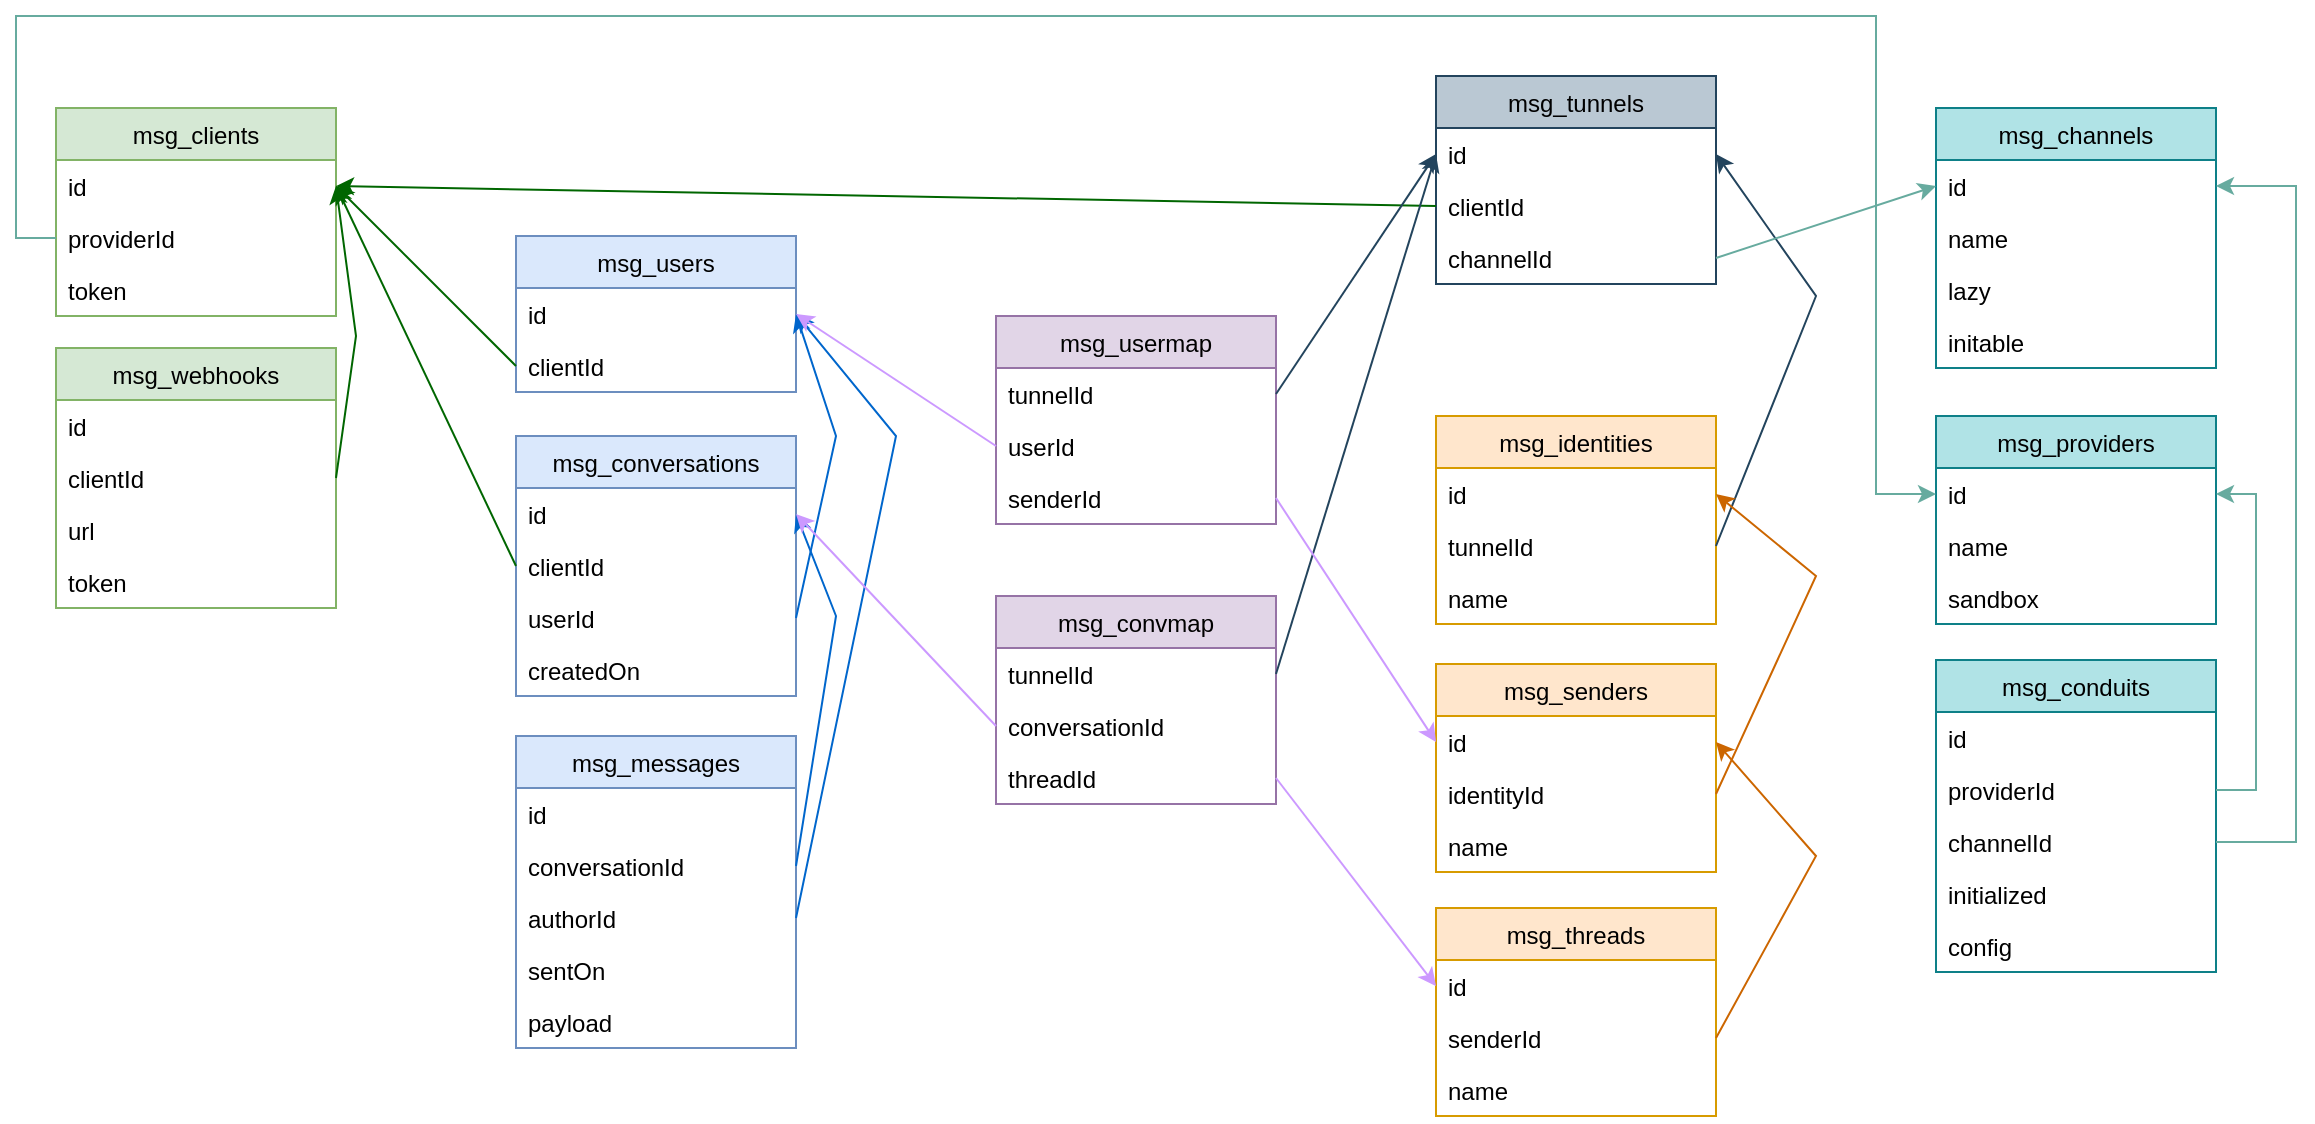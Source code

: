 <mxfile version="14.9.1" type="google"><diagram id="wo34d555_4N4A9N51XrX" name="Page-1"><mxGraphModel dx="1422" dy="776" grid="1" gridSize="10" guides="1" tooltips="1" connect="1" arrows="1" fold="1" page="1" pageScale="1" pageWidth="850" pageHeight="1100" math="0" shadow="0"><root><mxCell id="0"/><mxCell id="1" parent="0"/><mxCell id="lAe7irAJ9iG4sZH-OhzC-1" value="msg_clients" style="swimlane;fontStyle=0;childLayout=stackLayout;horizontal=1;startSize=26;horizontalStack=0;resizeParent=1;resizeParentMax=0;resizeLast=0;collapsible=1;marginBottom=0;fillColor=#d5e8d4;strokeColor=#82b366;" parent="1" vertex="1"><mxGeometry x="160" y="196" width="140" height="104" as="geometry"/></mxCell><mxCell id="lAe7irAJ9iG4sZH-OhzC-2" value="id" style="text;strokeColor=none;fillColor=none;align=left;verticalAlign=top;spacingLeft=4;spacingRight=4;overflow=hidden;rotatable=0;points=[[0,0.5],[1,0.5]];portConstraint=eastwest;" parent="lAe7irAJ9iG4sZH-OhzC-1" vertex="1"><mxGeometry y="26" width="140" height="26" as="geometry"/></mxCell><mxCell id="lAe7irAJ9iG4sZH-OhzC-3" value="providerId" style="text;strokeColor=none;fillColor=none;align=left;verticalAlign=top;spacingLeft=4;spacingRight=4;overflow=hidden;rotatable=0;points=[[0,0.5],[1,0.5]];portConstraint=eastwest;" parent="lAe7irAJ9iG4sZH-OhzC-1" vertex="1"><mxGeometry y="52" width="140" height="26" as="geometry"/></mxCell><mxCell id="lAe7irAJ9iG4sZH-OhzC-4" value="token" style="text;strokeColor=none;fillColor=none;align=left;verticalAlign=top;spacingLeft=4;spacingRight=4;overflow=hidden;rotatable=0;points=[[0,0.5],[1,0.5]];portConstraint=eastwest;" parent="lAe7irAJ9iG4sZH-OhzC-1" vertex="1"><mxGeometry y="78" width="140" height="26" as="geometry"/></mxCell><mxCell id="lAe7irAJ9iG4sZH-OhzC-5" value="msg_users" style="swimlane;fontStyle=0;childLayout=stackLayout;horizontal=1;startSize=26;horizontalStack=0;resizeParent=1;resizeParentMax=0;resizeLast=0;collapsible=1;marginBottom=0;fillColor=#dae8fc;strokeColor=#6c8ebf;" parent="1" vertex="1"><mxGeometry x="390" y="260" width="140" height="78" as="geometry"/></mxCell><mxCell id="lAe7irAJ9iG4sZH-OhzC-6" value="id" style="text;strokeColor=none;fillColor=none;align=left;verticalAlign=top;spacingLeft=4;spacingRight=4;overflow=hidden;rotatable=0;points=[[0,0.5],[1,0.5]];portConstraint=eastwest;" parent="lAe7irAJ9iG4sZH-OhzC-5" vertex="1"><mxGeometry y="26" width="140" height="26" as="geometry"/></mxCell><mxCell id="lAe7irAJ9iG4sZH-OhzC-7" value="clientId" style="text;strokeColor=none;fillColor=none;align=left;verticalAlign=top;spacingLeft=4;spacingRight=4;overflow=hidden;rotatable=0;points=[[0,0.5],[1,0.5]];portConstraint=eastwest;" parent="lAe7irAJ9iG4sZH-OhzC-5" vertex="1"><mxGeometry y="52" width="140" height="26" as="geometry"/></mxCell><mxCell id="lAe7irAJ9iG4sZH-OhzC-10" value="msg_webhooks" style="swimlane;fontStyle=0;childLayout=stackLayout;horizontal=1;startSize=26;horizontalStack=0;resizeParent=1;resizeParentMax=0;resizeLast=0;collapsible=1;marginBottom=0;fillColor=#d5e8d4;strokeColor=#82b366;" parent="1" vertex="1"><mxGeometry x="160" y="316" width="140" height="130" as="geometry"/></mxCell><mxCell id="lAe7irAJ9iG4sZH-OhzC-11" value="id" style="text;strokeColor=none;fillColor=none;align=left;verticalAlign=top;spacingLeft=4;spacingRight=4;overflow=hidden;rotatable=0;points=[[0,0.5],[1,0.5]];portConstraint=eastwest;" parent="lAe7irAJ9iG4sZH-OhzC-10" vertex="1"><mxGeometry y="26" width="140" height="26" as="geometry"/></mxCell><mxCell id="lAe7irAJ9iG4sZH-OhzC-12" value="clientId" style="text;strokeColor=none;fillColor=none;align=left;verticalAlign=top;spacingLeft=4;spacingRight=4;overflow=hidden;rotatable=0;points=[[0,0.5],[1,0.5]];portConstraint=eastwest;" parent="lAe7irAJ9iG4sZH-OhzC-10" vertex="1"><mxGeometry y="52" width="140" height="26" as="geometry"/></mxCell><mxCell id="lAe7irAJ9iG4sZH-OhzC-13" value="url" style="text;strokeColor=none;fillColor=none;align=left;verticalAlign=top;spacingLeft=4;spacingRight=4;overflow=hidden;rotatable=0;points=[[0,0.5],[1,0.5]];portConstraint=eastwest;" parent="lAe7irAJ9iG4sZH-OhzC-10" vertex="1"><mxGeometry y="78" width="140" height="26" as="geometry"/></mxCell><mxCell id="lAe7irAJ9iG4sZH-OhzC-38" value="token" style="text;strokeColor=none;fillColor=none;align=left;verticalAlign=top;spacingLeft=4;spacingRight=4;overflow=hidden;rotatable=0;points=[[0,0.5],[1,0.5]];portConstraint=eastwest;" parent="lAe7irAJ9iG4sZH-OhzC-10" vertex="1"><mxGeometry y="104" width="140" height="26" as="geometry"/></mxCell><mxCell id="lAe7irAJ9iG4sZH-OhzC-14" value="msg_conversations" style="swimlane;fontStyle=0;childLayout=stackLayout;horizontal=1;startSize=26;horizontalStack=0;resizeParent=1;resizeParentMax=0;resizeLast=0;collapsible=1;marginBottom=0;fillColor=#dae8fc;strokeColor=#6c8ebf;" parent="1" vertex="1"><mxGeometry x="390" y="360" width="140" height="130" as="geometry"/></mxCell><mxCell id="lAe7irAJ9iG4sZH-OhzC-15" value="id" style="text;strokeColor=none;fillColor=none;align=left;verticalAlign=top;spacingLeft=4;spacingRight=4;overflow=hidden;rotatable=0;points=[[0,0.5],[1,0.5]];portConstraint=eastwest;" parent="lAe7irAJ9iG4sZH-OhzC-14" vertex="1"><mxGeometry y="26" width="140" height="26" as="geometry"/></mxCell><mxCell id="lAe7irAJ9iG4sZH-OhzC-16" value="clientId" style="text;strokeColor=none;fillColor=none;align=left;verticalAlign=top;spacingLeft=4;spacingRight=4;overflow=hidden;rotatable=0;points=[[0,0.5],[1,0.5]];portConstraint=eastwest;" parent="lAe7irAJ9iG4sZH-OhzC-14" vertex="1"><mxGeometry y="52" width="140" height="26" as="geometry"/></mxCell><mxCell id="lAe7irAJ9iG4sZH-OhzC-17" value="userId" style="text;strokeColor=none;fillColor=none;align=left;verticalAlign=top;spacingLeft=4;spacingRight=4;overflow=hidden;rotatable=0;points=[[0,0.5],[1,0.5]];portConstraint=eastwest;" parent="lAe7irAJ9iG4sZH-OhzC-14" vertex="1"><mxGeometry y="78" width="140" height="26" as="geometry"/></mxCell><mxCell id="lAe7irAJ9iG4sZH-OhzC-30" value="createdOn" style="text;strokeColor=none;fillColor=none;align=left;verticalAlign=top;spacingLeft=4;spacingRight=4;overflow=hidden;rotatable=0;points=[[0,0.5],[1,0.5]];portConstraint=eastwest;" parent="lAe7irAJ9iG4sZH-OhzC-14" vertex="1"><mxGeometry y="104" width="140" height="26" as="geometry"/></mxCell><mxCell id="lAe7irAJ9iG4sZH-OhzC-18" value="msg_messages" style="swimlane;fontStyle=0;childLayout=stackLayout;horizontal=1;startSize=26;horizontalStack=0;resizeParent=1;resizeParentMax=0;resizeLast=0;collapsible=1;marginBottom=0;fillColor=#dae8fc;strokeColor=#6c8ebf;" parent="1" vertex="1"><mxGeometry x="390" y="510" width="140" height="156" as="geometry"/></mxCell><mxCell id="lAe7irAJ9iG4sZH-OhzC-19" value="id" style="text;strokeColor=none;fillColor=none;align=left;verticalAlign=top;spacingLeft=4;spacingRight=4;overflow=hidden;rotatable=0;points=[[0,0.5],[1,0.5]];portConstraint=eastwest;" parent="lAe7irAJ9iG4sZH-OhzC-18" vertex="1"><mxGeometry y="26" width="140" height="26" as="geometry"/></mxCell><mxCell id="lAe7irAJ9iG4sZH-OhzC-20" value="conversationId" style="text;strokeColor=none;fillColor=none;align=left;verticalAlign=top;spacingLeft=4;spacingRight=4;overflow=hidden;rotatable=0;points=[[0,0.5],[1,0.5]];portConstraint=eastwest;" parent="lAe7irAJ9iG4sZH-OhzC-18" vertex="1"><mxGeometry y="52" width="140" height="26" as="geometry"/></mxCell><mxCell id="lAe7irAJ9iG4sZH-OhzC-21" value="authorId" style="text;strokeColor=none;fillColor=none;align=left;verticalAlign=top;spacingLeft=4;spacingRight=4;overflow=hidden;rotatable=0;points=[[0,0.5],[1,0.5]];portConstraint=eastwest;" parent="lAe7irAJ9iG4sZH-OhzC-18" vertex="1"><mxGeometry y="78" width="140" height="26" as="geometry"/></mxCell><mxCell id="lAe7irAJ9iG4sZH-OhzC-33" value="sentOn" style="text;strokeColor=none;fillColor=none;align=left;verticalAlign=top;spacingLeft=4;spacingRight=4;overflow=hidden;rotatable=0;points=[[0,0.5],[1,0.5]];portConstraint=eastwest;" parent="lAe7irAJ9iG4sZH-OhzC-18" vertex="1"><mxGeometry y="104" width="140" height="26" as="geometry"/></mxCell><mxCell id="lAe7irAJ9iG4sZH-OhzC-34" value="payload" style="text;strokeColor=none;fillColor=none;align=left;verticalAlign=top;spacingLeft=4;spacingRight=4;overflow=hidden;rotatable=0;points=[[0,0.5],[1,0.5]];portConstraint=eastwest;" parent="lAe7irAJ9iG4sZH-OhzC-18" vertex="1"><mxGeometry y="130" width="140" height="26" as="geometry"/></mxCell><mxCell id="lAe7irAJ9iG4sZH-OhzC-25" style="edgeStyle=none;rounded=0;orthogonalLoop=1;jettySize=auto;html=1;exitX=0;exitY=0.5;exitDx=0;exitDy=0;entryX=1;entryY=0.5;entryDx=0;entryDy=0;strokeColor=#006600;" parent="1" source="lAe7irAJ9iG4sZH-OhzC-7" target="lAe7irAJ9iG4sZH-OhzC-2" edge="1"><mxGeometry relative="1" as="geometry"/></mxCell><mxCell id="lAe7irAJ9iG4sZH-OhzC-26" style="edgeStyle=none;rounded=0;orthogonalLoop=1;jettySize=auto;html=1;exitX=0;exitY=0.5;exitDx=0;exitDy=0;entryX=1;entryY=0.5;entryDx=0;entryDy=0;strokeColor=#006600;" parent="1" source="lAe7irAJ9iG4sZH-OhzC-16" target="lAe7irAJ9iG4sZH-OhzC-2" edge="1"><mxGeometry relative="1" as="geometry"><mxPoint x="200" y="210" as="targetPoint"/></mxGeometry></mxCell><mxCell id="lAe7irAJ9iG4sZH-OhzC-32" style="edgeStyle=none;rounded=0;orthogonalLoop=1;jettySize=auto;html=1;exitX=1;exitY=0.5;exitDx=0;exitDy=0;entryX=1;entryY=0.5;entryDx=0;entryDy=0;strokeColor=#0066CC;" parent="1" source="lAe7irAJ9iG4sZH-OhzC-17" target="lAe7irAJ9iG4sZH-OhzC-6" edge="1"><mxGeometry relative="1" as="geometry"><Array as="points"><mxPoint x="550" y="360"/></Array></mxGeometry></mxCell><mxCell id="lAe7irAJ9iG4sZH-OhzC-35" style="edgeStyle=none;rounded=0;orthogonalLoop=1;jettySize=auto;html=1;exitX=1;exitY=0.5;exitDx=0;exitDy=0;entryX=1;entryY=0.5;entryDx=0;entryDy=0;strokeColor=#0066CC;" parent="1" source="lAe7irAJ9iG4sZH-OhzC-20" target="lAe7irAJ9iG4sZH-OhzC-15" edge="1"><mxGeometry relative="1" as="geometry"><Array as="points"><mxPoint x="550" y="450"/></Array></mxGeometry></mxCell><mxCell id="lAe7irAJ9iG4sZH-OhzC-36" style="edgeStyle=none;rounded=0;orthogonalLoop=1;jettySize=auto;html=1;exitX=1;exitY=0.5;exitDx=0;exitDy=0;entryX=1;entryY=0.5;entryDx=0;entryDy=0;strokeColor=#0066CC;" parent="1" source="lAe7irAJ9iG4sZH-OhzC-21" target="lAe7irAJ9iG4sZH-OhzC-6" edge="1"><mxGeometry relative="1" as="geometry"><Array as="points"><mxPoint x="580" y="360"/></Array></mxGeometry></mxCell><mxCell id="lAe7irAJ9iG4sZH-OhzC-37" style="edgeStyle=none;rounded=0;orthogonalLoop=1;jettySize=auto;html=1;exitX=1;exitY=0.5;exitDx=0;exitDy=0;entryX=1;entryY=0.5;entryDx=0;entryDy=0;strokeColor=#006600;" parent="1" source="lAe7irAJ9iG4sZH-OhzC-12" target="lAe7irAJ9iG4sZH-OhzC-2" edge="1"><mxGeometry relative="1" as="geometry"><mxPoint x="200" y="210" as="targetPoint"/><Array as="points"><mxPoint x="310" y="310"/></Array></mxGeometry></mxCell><mxCell id="lAe7irAJ9iG4sZH-OhzC-39" value="msg_usermap" style="swimlane;fontStyle=0;childLayout=stackLayout;horizontal=1;startSize=26;horizontalStack=0;resizeParent=1;resizeParentMax=0;resizeLast=0;collapsible=1;marginBottom=0;fillColor=#e1d5e7;strokeColor=#9673a6;" parent="1" vertex="1"><mxGeometry x="630" y="300" width="140" height="104" as="geometry"/></mxCell><mxCell id="lAe7irAJ9iG4sZH-OhzC-40" value="tunnelId" style="text;strokeColor=none;fillColor=none;align=left;verticalAlign=top;spacingLeft=4;spacingRight=4;overflow=hidden;rotatable=0;points=[[0,0.5],[1,0.5]];portConstraint=eastwest;" parent="lAe7irAJ9iG4sZH-OhzC-39" vertex="1"><mxGeometry y="26" width="140" height="26" as="geometry"/></mxCell><mxCell id="lAe7irAJ9iG4sZH-OhzC-41" value="userId" style="text;strokeColor=none;fillColor=none;align=left;verticalAlign=top;spacingLeft=4;spacingRight=4;overflow=hidden;rotatable=0;points=[[0,0.5],[1,0.5]];portConstraint=eastwest;" parent="lAe7irAJ9iG4sZH-OhzC-39" vertex="1"><mxGeometry y="52" width="140" height="26" as="geometry"/></mxCell><mxCell id="lAe7irAJ9iG4sZH-OhzC-42" value="senderId" style="text;strokeColor=none;fillColor=none;align=left;verticalAlign=top;spacingLeft=4;spacingRight=4;overflow=hidden;rotatable=0;points=[[0,0.5],[1,0.5]];portConstraint=eastwest;" parent="lAe7irAJ9iG4sZH-OhzC-39" vertex="1"><mxGeometry y="78" width="140" height="26" as="geometry"/></mxCell><mxCell id="lAe7irAJ9iG4sZH-OhzC-43" style="edgeStyle=none;rounded=0;orthogonalLoop=1;jettySize=auto;html=1;exitX=0;exitY=0.5;exitDx=0;exitDy=0;entryX=1;entryY=0.5;entryDx=0;entryDy=0;strokeColor=#CC99FF;" parent="1" source="lAe7irAJ9iG4sZH-OhzC-41" target="lAe7irAJ9iG4sZH-OhzC-6" edge="1"><mxGeometry relative="1" as="geometry"/></mxCell><mxCell id="lAe7irAJ9iG4sZH-OhzC-44" value="msg_convmap" style="swimlane;fontStyle=0;childLayout=stackLayout;horizontal=1;startSize=26;horizontalStack=0;resizeParent=1;resizeParentMax=0;resizeLast=0;collapsible=1;marginBottom=0;fillColor=#e1d5e7;strokeColor=#9673a6;" parent="1" vertex="1"><mxGeometry x="630" y="440" width="140" height="104" as="geometry"/></mxCell><mxCell id="lAe7irAJ9iG4sZH-OhzC-45" value="tunnelId" style="text;strokeColor=none;fillColor=none;align=left;verticalAlign=top;spacingLeft=4;spacingRight=4;overflow=hidden;rotatable=0;points=[[0,0.5],[1,0.5]];portConstraint=eastwest;" parent="lAe7irAJ9iG4sZH-OhzC-44" vertex="1"><mxGeometry y="26" width="140" height="26" as="geometry"/></mxCell><mxCell id="lAe7irAJ9iG4sZH-OhzC-46" value="conversationId" style="text;strokeColor=none;fillColor=none;align=left;verticalAlign=top;spacingLeft=4;spacingRight=4;overflow=hidden;rotatable=0;points=[[0,0.5],[1,0.5]];portConstraint=eastwest;" parent="lAe7irAJ9iG4sZH-OhzC-44" vertex="1"><mxGeometry y="52" width="140" height="26" as="geometry"/></mxCell><mxCell id="lAe7irAJ9iG4sZH-OhzC-47" value="threadId" style="text;strokeColor=none;fillColor=none;align=left;verticalAlign=top;spacingLeft=4;spacingRight=4;overflow=hidden;rotatable=0;points=[[0,0.5],[1,0.5]];portConstraint=eastwest;" parent="lAe7irAJ9iG4sZH-OhzC-44" vertex="1"><mxGeometry y="78" width="140" height="26" as="geometry"/></mxCell><mxCell id="lAe7irAJ9iG4sZH-OhzC-48" value="msg_tunnels" style="swimlane;fontStyle=0;childLayout=stackLayout;horizontal=1;startSize=26;horizontalStack=0;resizeParent=1;resizeParentMax=0;resizeLast=0;collapsible=1;marginBottom=0;fillColor=#bac8d3;strokeColor=#23445d;" parent="1" vertex="1"><mxGeometry x="850" y="180" width="140" height="104" as="geometry"/></mxCell><mxCell id="lAe7irAJ9iG4sZH-OhzC-49" value="id" style="text;strokeColor=none;fillColor=none;align=left;verticalAlign=top;spacingLeft=4;spacingRight=4;overflow=hidden;rotatable=0;points=[[0,0.5],[1,0.5]];portConstraint=eastwest;" parent="lAe7irAJ9iG4sZH-OhzC-48" vertex="1"><mxGeometry y="26" width="140" height="26" as="geometry"/></mxCell><mxCell id="lAe7irAJ9iG4sZH-OhzC-50" value="clientId" style="text;strokeColor=none;fillColor=none;align=left;verticalAlign=top;spacingLeft=4;spacingRight=4;overflow=hidden;rotatable=0;points=[[0,0.5],[1,0.5]];portConstraint=eastwest;" parent="lAe7irAJ9iG4sZH-OhzC-48" vertex="1"><mxGeometry y="52" width="140" height="26" as="geometry"/></mxCell><mxCell id="lAe7irAJ9iG4sZH-OhzC-51" value="channelId" style="text;strokeColor=none;fillColor=none;align=left;verticalAlign=top;spacingLeft=4;spacingRight=4;overflow=hidden;rotatable=0;points=[[0,0.5],[1,0.5]];portConstraint=eastwest;" parent="lAe7irAJ9iG4sZH-OhzC-48" vertex="1"><mxGeometry y="78" width="140" height="26" as="geometry"/></mxCell><mxCell id="lAe7irAJ9iG4sZH-OhzC-52" style="edgeStyle=none;rounded=0;orthogonalLoop=1;jettySize=auto;html=1;exitX=0;exitY=0.5;exitDx=0;exitDy=0;entryX=1;entryY=0.5;entryDx=0;entryDy=0;strokeColor=#006600;" parent="1" source="lAe7irAJ9iG4sZH-OhzC-50" target="lAe7irAJ9iG4sZH-OhzC-2" edge="1"><mxGeometry relative="1" as="geometry"/></mxCell><mxCell id="lAe7irAJ9iG4sZH-OhzC-56" style="edgeStyle=none;orthogonalLoop=1;jettySize=auto;html=1;exitX=1;exitY=0.5;exitDx=0;exitDy=0;entryX=0;entryY=0.5;entryDx=0;entryDy=0;strokeColor=#23445d;rounded=0;fillColor=#bac8d3;" parent="1" source="lAe7irAJ9iG4sZH-OhzC-40" target="lAe7irAJ9iG4sZH-OhzC-49" edge="1"><mxGeometry relative="1" as="geometry"/></mxCell><mxCell id="lAe7irAJ9iG4sZH-OhzC-58" style="edgeStyle=none;rounded=0;orthogonalLoop=1;jettySize=auto;html=1;exitX=1;exitY=0.5;exitDx=0;exitDy=0;entryX=0;entryY=0.5;entryDx=0;entryDy=0;strokeColor=#23445d;fillColor=#bac8d3;" parent="1" source="lAe7irAJ9iG4sZH-OhzC-45" target="lAe7irAJ9iG4sZH-OhzC-49" edge="1"><mxGeometry relative="1" as="geometry"/></mxCell><mxCell id="lAe7irAJ9iG4sZH-OhzC-59" value="msg_identities" style="swimlane;fontStyle=0;childLayout=stackLayout;horizontal=1;startSize=26;horizontalStack=0;resizeParent=1;resizeParentMax=0;resizeLast=0;collapsible=1;marginBottom=0;fillColor=#ffe6cc;strokeColor=#d79b00;" parent="1" vertex="1"><mxGeometry x="850" y="350" width="140" height="104" as="geometry"/></mxCell><mxCell id="lAe7irAJ9iG4sZH-OhzC-60" value="id" style="text;strokeColor=none;fillColor=none;align=left;verticalAlign=top;spacingLeft=4;spacingRight=4;overflow=hidden;rotatable=0;points=[[0,0.5],[1,0.5]];portConstraint=eastwest;" parent="lAe7irAJ9iG4sZH-OhzC-59" vertex="1"><mxGeometry y="26" width="140" height="26" as="geometry"/></mxCell><mxCell id="lAe7irAJ9iG4sZH-OhzC-61" value="tunnelId" style="text;strokeColor=none;fillColor=none;align=left;verticalAlign=top;spacingLeft=4;spacingRight=4;overflow=hidden;rotatable=0;points=[[0,0.5],[1,0.5]];portConstraint=eastwest;" parent="lAe7irAJ9iG4sZH-OhzC-59" vertex="1"><mxGeometry y="52" width="140" height="26" as="geometry"/></mxCell><mxCell id="lAe7irAJ9iG4sZH-OhzC-62" value="name" style="text;strokeColor=none;fillColor=none;align=left;verticalAlign=top;spacingLeft=4;spacingRight=4;overflow=hidden;rotatable=0;points=[[0,0.5],[1,0.5]];portConstraint=eastwest;" parent="lAe7irAJ9iG4sZH-OhzC-59" vertex="1"><mxGeometry y="78" width="140" height="26" as="geometry"/></mxCell><mxCell id="lAe7irAJ9iG4sZH-OhzC-63" style="edgeStyle=none;rounded=0;orthogonalLoop=1;jettySize=auto;html=1;exitX=1;exitY=0.5;exitDx=0;exitDy=0;entryX=1;entryY=0.5;entryDx=0;entryDy=0;strokeColor=#23445d;fillColor=#bac8d3;" parent="1" source="lAe7irAJ9iG4sZH-OhzC-61" target="lAe7irAJ9iG4sZH-OhzC-49" edge="1"><mxGeometry relative="1" as="geometry"><Array as="points"><mxPoint x="1040" y="290"/></Array></mxGeometry></mxCell><mxCell id="lAe7irAJ9iG4sZH-OhzC-64" value="msg_senders" style="swimlane;fontStyle=0;childLayout=stackLayout;horizontal=1;startSize=26;horizontalStack=0;resizeParent=1;resizeParentMax=0;resizeLast=0;collapsible=1;marginBottom=0;fillColor=#ffe6cc;strokeColor=#d79b00;" parent="1" vertex="1"><mxGeometry x="850" y="474" width="140" height="104" as="geometry"/></mxCell><mxCell id="lAe7irAJ9iG4sZH-OhzC-65" value="id" style="text;strokeColor=none;fillColor=none;align=left;verticalAlign=top;spacingLeft=4;spacingRight=4;overflow=hidden;rotatable=0;points=[[0,0.5],[1,0.5]];portConstraint=eastwest;" parent="lAe7irAJ9iG4sZH-OhzC-64" vertex="1"><mxGeometry y="26" width="140" height="26" as="geometry"/></mxCell><mxCell id="lAe7irAJ9iG4sZH-OhzC-66" value="identityId" style="text;strokeColor=none;fillColor=none;align=left;verticalAlign=top;spacingLeft=4;spacingRight=4;overflow=hidden;rotatable=0;points=[[0,0.5],[1,0.5]];portConstraint=eastwest;" parent="lAe7irAJ9iG4sZH-OhzC-64" vertex="1"><mxGeometry y="52" width="140" height="26" as="geometry"/></mxCell><mxCell id="lAe7irAJ9iG4sZH-OhzC-67" value="name" style="text;strokeColor=none;fillColor=none;align=left;verticalAlign=top;spacingLeft=4;spacingRight=4;overflow=hidden;rotatable=0;points=[[0,0.5],[1,0.5]];portConstraint=eastwest;" parent="lAe7irAJ9iG4sZH-OhzC-64" vertex="1"><mxGeometry y="78" width="140" height="26" as="geometry"/></mxCell><mxCell id="lAe7irAJ9iG4sZH-OhzC-68" style="edgeStyle=none;rounded=0;orthogonalLoop=1;jettySize=auto;html=1;exitX=1;exitY=0.5;exitDx=0;exitDy=0;entryX=0;entryY=0.5;entryDx=0;entryDy=0;strokeColor=#CC99FF;" parent="1" source="lAe7irAJ9iG4sZH-OhzC-42" target="lAe7irAJ9iG4sZH-OhzC-65" edge="1"><mxGeometry relative="1" as="geometry"/></mxCell><mxCell id="lAe7irAJ9iG4sZH-OhzC-69" style="edgeStyle=none;rounded=0;orthogonalLoop=1;jettySize=auto;html=1;exitX=1;exitY=0.5;exitDx=0;exitDy=0;entryX=1;entryY=0.5;entryDx=0;entryDy=0;strokeColor=#CC6600;" parent="1" source="lAe7irAJ9iG4sZH-OhzC-66" target="lAe7irAJ9iG4sZH-OhzC-60" edge="1"><mxGeometry relative="1" as="geometry"><Array as="points"><mxPoint x="1040" y="430"/></Array></mxGeometry></mxCell><mxCell id="lAe7irAJ9iG4sZH-OhzC-70" value="msg_threads" style="swimlane;fontStyle=0;childLayout=stackLayout;horizontal=1;startSize=26;horizontalStack=0;resizeParent=1;resizeParentMax=0;resizeLast=0;collapsible=1;marginBottom=0;fillColor=#ffe6cc;strokeColor=#d79b00;" parent="1" vertex="1"><mxGeometry x="850" y="596" width="140" height="104" as="geometry"/></mxCell><mxCell id="lAe7irAJ9iG4sZH-OhzC-71" value="id" style="text;strokeColor=none;fillColor=none;align=left;verticalAlign=top;spacingLeft=4;spacingRight=4;overflow=hidden;rotatable=0;points=[[0,0.5],[1,0.5]];portConstraint=eastwest;" parent="lAe7irAJ9iG4sZH-OhzC-70" vertex="1"><mxGeometry y="26" width="140" height="26" as="geometry"/></mxCell><mxCell id="lAe7irAJ9iG4sZH-OhzC-72" value="senderId" style="text;strokeColor=none;fillColor=none;align=left;verticalAlign=top;spacingLeft=4;spacingRight=4;overflow=hidden;rotatable=0;points=[[0,0.5],[1,0.5]];portConstraint=eastwest;" parent="lAe7irAJ9iG4sZH-OhzC-70" vertex="1"><mxGeometry y="52" width="140" height="26" as="geometry"/></mxCell><mxCell id="lAe7irAJ9iG4sZH-OhzC-73" value="name" style="text;strokeColor=none;fillColor=none;align=left;verticalAlign=top;spacingLeft=4;spacingRight=4;overflow=hidden;rotatable=0;points=[[0,0.5],[1,0.5]];portConstraint=eastwest;" parent="lAe7irAJ9iG4sZH-OhzC-70" vertex="1"><mxGeometry y="78" width="140" height="26" as="geometry"/></mxCell><mxCell id="lAe7irAJ9iG4sZH-OhzC-74" style="edgeStyle=none;rounded=0;orthogonalLoop=1;jettySize=auto;html=1;exitX=1;exitY=0.5;exitDx=0;exitDy=0;entryX=1;entryY=0.5;entryDx=0;entryDy=0;strokeColor=#CC6600;" parent="1" source="lAe7irAJ9iG4sZH-OhzC-72" target="lAe7irAJ9iG4sZH-OhzC-65" edge="1"><mxGeometry relative="1" as="geometry"><Array as="points"><mxPoint x="1040" y="570"/></Array></mxGeometry></mxCell><mxCell id="lAe7irAJ9iG4sZH-OhzC-75" style="edgeStyle=none;rounded=0;orthogonalLoop=1;jettySize=auto;html=1;exitX=1;exitY=0.5;exitDx=0;exitDy=0;entryX=0;entryY=0.5;entryDx=0;entryDy=0;strokeColor=#CC99FF;" parent="1" source="lAe7irAJ9iG4sZH-OhzC-47" target="lAe7irAJ9iG4sZH-OhzC-71" edge="1"><mxGeometry relative="1" as="geometry"/></mxCell><mxCell id="lAe7irAJ9iG4sZH-OhzC-76" style="edgeStyle=none;rounded=0;orthogonalLoop=1;jettySize=auto;html=1;exitX=0;exitY=0.5;exitDx=0;exitDy=0;entryX=1;entryY=0.5;entryDx=0;entryDy=0;strokeColor=#CC99FF;" parent="1" source="lAe7irAJ9iG4sZH-OhzC-46" target="lAe7irAJ9iG4sZH-OhzC-15" edge="1"><mxGeometry relative="1" as="geometry"/></mxCell><mxCell id="lAe7irAJ9iG4sZH-OhzC-77" value="msg_channels" style="swimlane;fontStyle=0;childLayout=stackLayout;horizontal=1;startSize=26;horizontalStack=0;resizeParent=1;resizeParentMax=0;resizeLast=0;collapsible=1;marginBottom=0;fillColor=#b0e3e6;strokeColor=#0e8088;rounded=0;" parent="1" vertex="1"><mxGeometry x="1100" y="196" width="140" height="130" as="geometry"/></mxCell><mxCell id="lAe7irAJ9iG4sZH-OhzC-78" value="id" style="text;strokeColor=none;fillColor=none;align=left;verticalAlign=top;spacingLeft=4;spacingRight=4;overflow=hidden;rotatable=0;points=[[0,0.5],[1,0.5]];portConstraint=eastwest;" parent="lAe7irAJ9iG4sZH-OhzC-77" vertex="1"><mxGeometry y="26" width="140" height="26" as="geometry"/></mxCell><mxCell id="lAe7irAJ9iG4sZH-OhzC-79" value="name" style="text;strokeColor=none;fillColor=none;align=left;verticalAlign=top;spacingLeft=4;spacingRight=4;overflow=hidden;rotatable=0;points=[[0,0.5],[1,0.5]];portConstraint=eastwest;" parent="lAe7irAJ9iG4sZH-OhzC-77" vertex="1"><mxGeometry y="52" width="140" height="26" as="geometry"/></mxCell><mxCell id="lAe7irAJ9iG4sZH-OhzC-80" value="lazy" style="text;strokeColor=none;fillColor=none;align=left;verticalAlign=top;spacingLeft=4;spacingRight=4;overflow=hidden;rotatable=0;points=[[0,0.5],[1,0.5]];portConstraint=eastwest;" parent="lAe7irAJ9iG4sZH-OhzC-77" vertex="1"><mxGeometry y="78" width="140" height="26" as="geometry"/></mxCell><mxCell id="lAe7irAJ9iG4sZH-OhzC-81" value="initable" style="text;strokeColor=none;fillColor=none;align=left;verticalAlign=top;spacingLeft=4;spacingRight=4;overflow=hidden;rotatable=0;points=[[0,0.5],[1,0.5]];portConstraint=eastwest;" parent="lAe7irAJ9iG4sZH-OhzC-77" vertex="1"><mxGeometry y="104" width="140" height="26" as="geometry"/></mxCell><mxCell id="lAe7irAJ9iG4sZH-OhzC-82" style="edgeStyle=none;rounded=0;orthogonalLoop=1;jettySize=auto;html=1;exitX=1;exitY=0.5;exitDx=0;exitDy=0;entryX=0;entryY=0.5;entryDx=0;entryDy=0;fillColor=#bac8d3;strokeColor=#67AB9F;" parent="1" source="lAe7irAJ9iG4sZH-OhzC-51" target="lAe7irAJ9iG4sZH-OhzC-78" edge="1"><mxGeometry relative="1" as="geometry"/></mxCell><mxCell id="lAe7irAJ9iG4sZH-OhzC-83" value="msg_providers" style="swimlane;fontStyle=0;childLayout=stackLayout;horizontal=1;startSize=26;horizontalStack=0;resizeParent=1;resizeParentMax=0;resizeLast=0;collapsible=1;marginBottom=0;fillColor=#b0e3e6;strokeColor=#0e8088;shadow=0;sketch=0;glass=0;rounded=0;" parent="1" vertex="1"><mxGeometry x="1100" y="350" width="140" height="104" as="geometry"/></mxCell><mxCell id="lAe7irAJ9iG4sZH-OhzC-84" value="id" style="text;strokeColor=none;fillColor=none;align=left;verticalAlign=top;spacingLeft=4;spacingRight=4;overflow=hidden;rotatable=0;points=[[0,0.5],[1,0.5]];portConstraint=eastwest;" parent="lAe7irAJ9iG4sZH-OhzC-83" vertex="1"><mxGeometry y="26" width="140" height="26" as="geometry"/></mxCell><mxCell id="lAe7irAJ9iG4sZH-OhzC-85" value="name" style="text;strokeColor=none;fillColor=none;align=left;verticalAlign=top;spacingLeft=4;spacingRight=4;overflow=hidden;rotatable=0;points=[[0,0.5],[1,0.5]];portConstraint=eastwest;" parent="lAe7irAJ9iG4sZH-OhzC-83" vertex="1"><mxGeometry y="52" width="140" height="26" as="geometry"/></mxCell><mxCell id="lAe7irAJ9iG4sZH-OhzC-86" value="sandbox" style="text;strokeColor=none;fillColor=none;align=left;verticalAlign=top;spacingLeft=4;spacingRight=4;overflow=hidden;rotatable=0;points=[[0,0.5],[1,0.5]];portConstraint=eastwest;" parent="lAe7irAJ9iG4sZH-OhzC-83" vertex="1"><mxGeometry y="78" width="140" height="26" as="geometry"/></mxCell><mxCell id="lAe7irAJ9iG4sZH-OhzC-87" style="edgeStyle=orthogonalEdgeStyle;orthogonalLoop=1;jettySize=auto;html=1;exitX=0;exitY=0.5;exitDx=0;exitDy=0;entryX=0;entryY=0.5;entryDx=0;entryDy=0;rounded=0;strokeColor=#67AB9F;" parent="1" source="lAe7irAJ9iG4sZH-OhzC-3" target="lAe7irAJ9iG4sZH-OhzC-84" edge="1"><mxGeometry relative="1" as="geometry"><Array as="points"><mxPoint x="140" y="261"/><mxPoint x="140" y="150"/><mxPoint x="1070" y="150"/><mxPoint x="1070" y="389"/></Array></mxGeometry></mxCell><mxCell id="lAe7irAJ9iG4sZH-OhzC-88" value="msg_conduits" style="swimlane;fontStyle=0;childLayout=stackLayout;horizontal=1;startSize=26;horizontalStack=0;resizeParent=1;resizeParentMax=0;resizeLast=0;collapsible=1;marginBottom=0;fillColor=#b0e3e6;strokeColor=#0e8088;" parent="1" vertex="1"><mxGeometry x="1100" y="472" width="140" height="156" as="geometry"/></mxCell><mxCell id="lAe7irAJ9iG4sZH-OhzC-89" value="id" style="text;strokeColor=none;fillColor=none;align=left;verticalAlign=top;spacingLeft=4;spacingRight=4;overflow=hidden;rotatable=0;points=[[0,0.5],[1,0.5]];portConstraint=eastwest;" parent="lAe7irAJ9iG4sZH-OhzC-88" vertex="1"><mxGeometry y="26" width="140" height="26" as="geometry"/></mxCell><mxCell id="lAe7irAJ9iG4sZH-OhzC-90" value="providerId" style="text;strokeColor=none;fillColor=none;align=left;verticalAlign=top;spacingLeft=4;spacingRight=4;overflow=hidden;rotatable=0;points=[[0,0.5],[1,0.5]];portConstraint=eastwest;" parent="lAe7irAJ9iG4sZH-OhzC-88" vertex="1"><mxGeometry y="52" width="140" height="26" as="geometry"/></mxCell><mxCell id="lAe7irAJ9iG4sZH-OhzC-91" value="channelId" style="text;strokeColor=none;fillColor=none;align=left;verticalAlign=top;spacingLeft=4;spacingRight=4;overflow=hidden;rotatable=0;points=[[0,0.5],[1,0.5]];portConstraint=eastwest;" parent="lAe7irAJ9iG4sZH-OhzC-88" vertex="1"><mxGeometry y="78" width="140" height="26" as="geometry"/></mxCell><mxCell id="lAe7irAJ9iG4sZH-OhzC-92" value="initialized" style="text;strokeColor=none;fillColor=none;align=left;verticalAlign=top;spacingLeft=4;spacingRight=4;overflow=hidden;rotatable=0;points=[[0,0.5],[1,0.5]];portConstraint=eastwest;" parent="lAe7irAJ9iG4sZH-OhzC-88" vertex="1"><mxGeometry y="104" width="140" height="26" as="geometry"/></mxCell><mxCell id="lAe7irAJ9iG4sZH-OhzC-93" value="config" style="text;strokeColor=none;fillColor=none;align=left;verticalAlign=top;spacingLeft=4;spacingRight=4;overflow=hidden;rotatable=0;points=[[0,0.5],[1,0.5]];portConstraint=eastwest;" parent="lAe7irAJ9iG4sZH-OhzC-88" vertex="1"><mxGeometry y="130" width="140" height="26" as="geometry"/></mxCell><mxCell id="lAe7irAJ9iG4sZH-OhzC-94" style="edgeStyle=orthogonalEdgeStyle;rounded=0;orthogonalLoop=1;jettySize=auto;html=1;exitX=1;exitY=0.5;exitDx=0;exitDy=0;entryX=1;entryY=0.5;entryDx=0;entryDy=0;strokeColor=#67AB9F;" parent="1" source="lAe7irAJ9iG4sZH-OhzC-90" target="lAe7irAJ9iG4sZH-OhzC-84" edge="1"><mxGeometry relative="1" as="geometry"><Array as="points"><mxPoint x="1260" y="537"/><mxPoint x="1260" y="389"/></Array></mxGeometry></mxCell><mxCell id="lAe7irAJ9iG4sZH-OhzC-95" style="edgeStyle=orthogonalEdgeStyle;rounded=0;orthogonalLoop=1;jettySize=auto;html=1;exitX=1;exitY=0.5;exitDx=0;exitDy=0;entryX=1;entryY=0.5;entryDx=0;entryDy=0;fillColor=#bac8d3;strokeColor=#67AB9F;" parent="1" source="lAe7irAJ9iG4sZH-OhzC-91" target="lAe7irAJ9iG4sZH-OhzC-78" edge="1"><mxGeometry relative="1" as="geometry"><Array as="points"><mxPoint x="1280" y="563"/><mxPoint x="1280" y="235"/></Array></mxGeometry></mxCell></root></mxGraphModel></diagram></mxfile>
